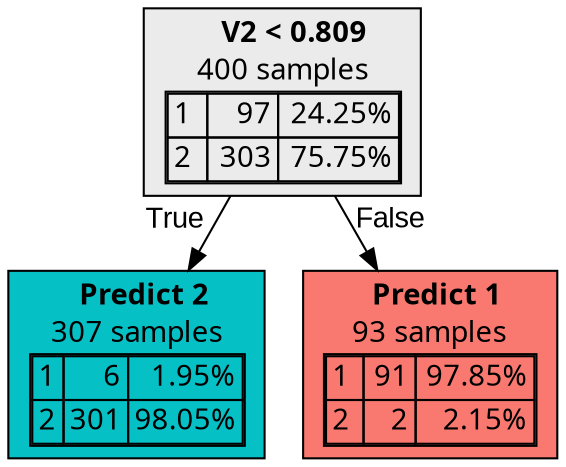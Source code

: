 digraph {
    1 [label=<  <TABLE BORDER="0" CELLPADDING="0">
      <TR>
    <TD>
      <B> V2 &lt; 0.809</B>
    </TD>
  </TR>

    <TR>
      <TD>400 samples</TD>
    </TR>
    <TR>
  <TD>
    <TABLE CELLSPACING="0">
        <TR >
    <TD ALIGN="LEFT">1</TD>
    <TD ALIGN="RIGHT">97</TD>
    <TD ALIGN="RIGHT">24.25%</TD>
  </TR>
  <TR class="highlighted">
    <TD ALIGN="LEFT">2</TD>
    <TD ALIGN="RIGHT">303</TD>
    <TD ALIGN="RIGHT">75.75%</TD>
  </TR>

    </TABLE>
  </TD>
</TR>

  </TABLE>
>,fillcolor="#EBEBEB",shape=box,fontname="bold arial",style="filled"];
    1 -> 2 [labeldistance=2.5, labelangle=45, headlabel="True",fontname="arial"];
    1 -> 3 [labeldistance=2.5, labelangle=-45, headlabel="False",fontname="arial"];
    2 [label=<  <TABLE BORDER="0" CELLPADDING="0">
      <TR>
    <TD>
      <B>Predict 2</B>
    </TD>
  </TR>

    <TR>
      <TD>307 samples</TD>
    </TR>
    <TR>
  <TD>
    <TABLE CELLSPACING="0">
        <TR >
    <TD ALIGN="LEFT">1</TD>
    <TD ALIGN="RIGHT">6</TD>
    <TD ALIGN="RIGHT">1.95%</TD>
  </TR>
  <TR class="highlighted">
    <TD ALIGN="LEFT">2</TD>
    <TD ALIGN="RIGHT">301</TD>
    <TD ALIGN="RIGHT">98.05%</TD>
  </TR>

    </TABLE>
  </TD>
</TR>

  </TABLE>
>,fillcolor="#00BFC4fa",shape=box,fontname="bold arial",style="filled",color=black];
    3 [label=<  <TABLE BORDER="0" CELLPADDING="0">
      <TR>
    <TD>
      <B>Predict 1</B>
    </TD>
  </TR>

    <TR>
      <TD>93 samples</TD>
    </TR>
    <TR>
  <TD>
    <TABLE CELLSPACING="0">
        <TR class="highlighted">
    <TD ALIGN="LEFT">1</TD>
    <TD ALIGN="RIGHT">91</TD>
    <TD ALIGN="RIGHT">97.85%</TD>
  </TR>
  <TR >
    <TD ALIGN="LEFT">2</TD>
    <TD ALIGN="RIGHT">2</TD>
    <TD ALIGN="RIGHT">2.15%</TD>
  </TR>

    </TABLE>
  </TD>
</TR>

  </TABLE>
>,fillcolor="#F8766Dfa",shape=box,fontname="bold arial",style="filled",color=black];
}
